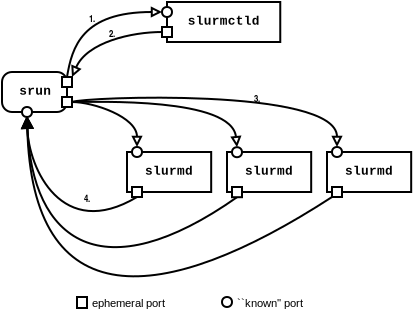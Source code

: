 <?xml version="1.0" encoding="UTF-8"?>
<dia:diagram xmlns:dia="http://www.lysator.liu.se/~alla/dia/"><dia:layer name="Background" visible="true"><dia:object type="Flowchart - Box" version="0" id="O0"><dia:attribute name="obj_pos"><dia:point val="0.5,4.5"/></dia:attribute><dia:attribute name="obj_bb"><dia:rectangle val="0.45,4.45;3.8,6.55"/></dia:attribute><dia:attribute name="elem_corner"><dia:point val="0.5,4.5"/></dia:attribute><dia:attribute name="elem_width"><dia:real val="3.25"/></dia:attribute><dia:attribute name="elem_height"><dia:real val="2"/></dia:attribute><dia:attribute name="show_background"><dia:boolean val="true"/></dia:attribute><dia:attribute name="corner_radius"><dia:real val="0.5"/></dia:attribute><dia:attribute name="padding"><dia:real val="0.5"/></dia:attribute><dia:attribute name="text"><dia:composite type="text"><dia:attribute name="string"><dia:string>#srun#</dia:string></dia:attribute><dia:attribute name="font"><dia:font family="courier new" style="80" name="Courier-Bold"/></dia:attribute><dia:attribute name="height"><dia:real val="0.8"/></dia:attribute><dia:attribute name="pos"><dia:point val="2.125,5.7"/></dia:attribute><dia:attribute name="color"><dia:color val="#000000"/></dia:attribute><dia:attribute name="alignment"><dia:enum val="1"/></dia:attribute></dia:composite></dia:attribute></dia:object><dia:object type="Standard - Box" version="0" id="O1"><dia:attribute name="obj_pos"><dia:point val="3.5,4.75"/></dia:attribute><dia:attribute name="obj_bb"><dia:rectangle val="3.45,4.7;4.05,5.3"/></dia:attribute><dia:attribute name="elem_corner"><dia:point val="3.5,4.75"/></dia:attribute><dia:attribute name="elem_width"><dia:real val="0.5"/></dia:attribute><dia:attribute name="elem_height"><dia:real val="0.5"/></dia:attribute><dia:attribute name="show_background"><dia:boolean val="true"/></dia:attribute></dia:object><dia:object type="Standard - Box" version="0" id="O2"><dia:attribute name="obj_pos"><dia:point val="3.5,5.75"/></dia:attribute><dia:attribute name="obj_bb"><dia:rectangle val="3.45,5.7;4.05,6.3"/></dia:attribute><dia:attribute name="elem_corner"><dia:point val="3.5,5.75"/></dia:attribute><dia:attribute name="elem_width"><dia:real val="0.5"/></dia:attribute><dia:attribute name="elem_height"><dia:real val="0.5"/></dia:attribute><dia:attribute name="show_background"><dia:boolean val="true"/></dia:attribute></dia:object><dia:object type="Standard - Ellipse" version="0" id="O3"><dia:attribute name="obj_pos"><dia:point val="1.5,6.25"/></dia:attribute><dia:attribute name="obj_bb"><dia:rectangle val="1.45,6.2;2.05,6.8"/></dia:attribute><dia:attribute name="elem_corner"><dia:point val="1.5,6.25"/></dia:attribute><dia:attribute name="elem_width"><dia:real val="0.5"/></dia:attribute><dia:attribute name="elem_height"><dia:real val="0.5"/></dia:attribute></dia:object><dia:object type="Flowchart - Box" version="0" id="O4"><dia:attribute name="obj_pos"><dia:point val="8.75,1"/></dia:attribute><dia:attribute name="obj_bb"><dia:rectangle val="8.7,0.95;14.463,3.05"/></dia:attribute><dia:attribute name="elem_corner"><dia:point val="8.75,1"/></dia:attribute><dia:attribute name="elem_width"><dia:real val="5.663"/></dia:attribute><dia:attribute name="elem_height"><dia:real val="2"/></dia:attribute><dia:attribute name="show_background"><dia:boolean val="true"/></dia:attribute><dia:attribute name="padding"><dia:real val="0.5"/></dia:attribute><dia:attribute name="text"><dia:composite type="text"><dia:attribute name="string"><dia:string>#slurmctld#</dia:string></dia:attribute><dia:attribute name="font"><dia:font family="courier new" style="80" name="Courier-Bold"/></dia:attribute><dia:attribute name="height"><dia:real val="0.8"/></dia:attribute><dia:attribute name="pos"><dia:point val="11.582,2.2"/></dia:attribute><dia:attribute name="color"><dia:color val="#000000"/></dia:attribute><dia:attribute name="alignment"><dia:enum val="1"/></dia:attribute></dia:composite></dia:attribute></dia:object><dia:object type="Standard - BezierLine" version="0" id="O5"><dia:attribute name="obj_pos"><dia:point val="3.75,4.75"/></dia:attribute><dia:attribute name="obj_bb"><dia:rectangle val="3.692,1.1;8.55,4.808"/></dia:attribute><dia:attribute name="bez_points"><dia:point val="3.75,4.75"/><dia:point val="4,3.25"/><dia:point val="4.5,1.5"/><dia:point val="8.5,1.5"/></dia:attribute><dia:attribute name="corner_types"><dia:enum val="0"/><dia:enum val="0"/></dia:attribute><dia:attribute name="end_arrow"><dia:enum val="2"/></dia:attribute><dia:attribute name="end_arrow_length"><dia:real val="0.4"/></dia:attribute><dia:attribute name="end_arrow_width"><dia:real val="0.4"/></dia:attribute><dia:connections><dia:connection handle="0" to="O1" connection="1"/><dia:connection handle="3" to="O22" connection="3"/></dia:connections></dia:object><dia:object type="Flowchart - Box" version="0" id="O6"><dia:attribute name="obj_pos"><dia:point val="16.75,8.5"/></dia:attribute><dia:attribute name="obj_bb"><dia:rectangle val="16.7,8.45;21.009,10.55"/></dia:attribute><dia:attribute name="elem_corner"><dia:point val="16.75,8.5"/></dia:attribute><dia:attribute name="elem_width"><dia:real val="4.209"/></dia:attribute><dia:attribute name="elem_height"><dia:real val="2"/></dia:attribute><dia:attribute name="show_background"><dia:boolean val="true"/></dia:attribute><dia:attribute name="padding"><dia:real val="0.5"/></dia:attribute><dia:attribute name="text"><dia:composite type="text"><dia:attribute name="string"><dia:string>#slurmd#</dia:string></dia:attribute><dia:attribute name="font"><dia:font family="courier new" style="80" name="Courier-Bold"/></dia:attribute><dia:attribute name="height"><dia:real val="0.8"/></dia:attribute><dia:attribute name="pos"><dia:point val="18.854,9.7"/></dia:attribute><dia:attribute name="color"><dia:color val="#000000"/></dia:attribute><dia:attribute name="alignment"><dia:enum val="1"/></dia:attribute></dia:composite></dia:attribute></dia:object><dia:object type="Flowchart - Box" version="0" id="O7"><dia:attribute name="obj_pos"><dia:point val="11.75,8.5"/></dia:attribute><dia:attribute name="obj_bb"><dia:rectangle val="11.7,8.45;16.009,10.55"/></dia:attribute><dia:attribute name="elem_corner"><dia:point val="11.75,8.5"/></dia:attribute><dia:attribute name="elem_width"><dia:real val="4.209"/></dia:attribute><dia:attribute name="elem_height"><dia:real val="2"/></dia:attribute><dia:attribute name="show_background"><dia:boolean val="true"/></dia:attribute><dia:attribute name="padding"><dia:real val="0.5"/></dia:attribute><dia:attribute name="text"><dia:composite type="text"><dia:attribute name="string"><dia:string>#slurmd#</dia:string></dia:attribute><dia:attribute name="font"><dia:font family="courier new" style="80" name="Courier-Bold"/></dia:attribute><dia:attribute name="height"><dia:real val="0.8"/></dia:attribute><dia:attribute name="pos"><dia:point val="13.854,9.7"/></dia:attribute><dia:attribute name="color"><dia:color val="#000000"/></dia:attribute><dia:attribute name="alignment"><dia:enum val="1"/></dia:attribute></dia:composite></dia:attribute></dia:object><dia:object type="Flowchart - Box" version="0" id="O8"><dia:attribute name="obj_pos"><dia:point val="6.75,8.5"/></dia:attribute><dia:attribute name="obj_bb"><dia:rectangle val="6.7,8.45;11.009,10.55"/></dia:attribute><dia:attribute name="elem_corner"><dia:point val="6.75,8.5"/></dia:attribute><dia:attribute name="elem_width"><dia:real val="4.209"/></dia:attribute><dia:attribute name="elem_height"><dia:real val="2"/></dia:attribute><dia:attribute name="show_background"><dia:boolean val="true"/></dia:attribute><dia:attribute name="padding"><dia:real val="0.5"/></dia:attribute><dia:attribute name="text"><dia:composite type="text"><dia:attribute name="string"><dia:string>#slurmd#</dia:string></dia:attribute><dia:attribute name="font"><dia:font family="courier new" style="80" name="Courier-Bold"/></dia:attribute><dia:attribute name="height"><dia:real val="0.8"/></dia:attribute><dia:attribute name="pos"><dia:point val="8.854,9.7"/></dia:attribute><dia:attribute name="color"><dia:color val="#000000"/></dia:attribute><dia:attribute name="alignment"><dia:enum val="1"/></dia:attribute></dia:composite></dia:attribute></dia:object><dia:object type="Standard - Box" version="0" id="O9"><dia:attribute name="obj_pos"><dia:point val="7,10.25"/></dia:attribute><dia:attribute name="obj_bb"><dia:rectangle val="6.95,10.2;7.55,10.8"/></dia:attribute><dia:attribute name="elem_corner"><dia:point val="7,10.25"/></dia:attribute><dia:attribute name="elem_width"><dia:real val="0.5"/></dia:attribute><dia:attribute name="elem_height"><dia:real val="0.5"/></dia:attribute><dia:attribute name="show_background"><dia:boolean val="true"/></dia:attribute></dia:object><dia:object type="Standard - BezierLine" version="0" id="O10"><dia:attribute name="obj_pos"><dia:point val="4,6"/></dia:attribute><dia:attribute name="obj_bb"><dia:rectangle val="3.95,5.95;7.65,8.3"/></dia:attribute><dia:attribute name="bez_points"><dia:point val="4,6"/><dia:point val="5.079,6"/><dia:point val="7.25,6.75"/><dia:point val="7.25,8.25"/></dia:attribute><dia:attribute name="corner_types"><dia:enum val="0"/><dia:enum val="0"/></dia:attribute><dia:attribute name="end_arrow"><dia:enum val="2"/></dia:attribute><dia:attribute name="end_arrow_length"><dia:real val="0.4"/></dia:attribute><dia:attribute name="end_arrow_width"><dia:real val="0.4"/></dia:attribute><dia:connections><dia:connection handle="0" to="O2" connection="4"/><dia:connection handle="3" to="O13" connection="1"/></dia:connections></dia:object><dia:object type="Standard - BezierLine" version="0" id="O11"><dia:attribute name="obj_pos"><dia:point val="4,6"/></dia:attribute><dia:attribute name="obj_bb"><dia:rectangle val="3.95,5.944;12.653,8.35"/></dia:attribute><dia:attribute name="bez_points"><dia:point val="4,6"/><dia:point val="5.25,6"/><dia:point val="12,5.76"/><dia:point val="12.25,8.26"/></dia:attribute><dia:attribute name="corner_types"><dia:enum val="0"/><dia:enum val="0"/></dia:attribute><dia:attribute name="end_arrow"><dia:enum val="2"/></dia:attribute><dia:attribute name="end_arrow_length"><dia:real val="0.4"/></dia:attribute><dia:attribute name="end_arrow_width"><dia:real val="0.4"/></dia:attribute><dia:connections><dia:connection handle="0" to="O2" connection="4"/><dia:connection handle="3" to="O18" connection="1"/></dia:connections></dia:object><dia:object type="Standard - BezierLine" version="0" id="O12"><dia:attribute name="obj_pos"><dia:point val="4,6"/></dia:attribute><dia:attribute name="obj_bb"><dia:rectangle val="3.933,5.756;17.65,8.3"/></dia:attribute><dia:attribute name="bez_points"><dia:point val="4,6"/><dia:point val="4.5,5.75"/><dia:point val="17.25,5.25"/><dia:point val="17.25,8.25"/></dia:attribute><dia:attribute name="corner_types"><dia:enum val="0"/><dia:enum val="0"/></dia:attribute><dia:attribute name="end_arrow"><dia:enum val="2"/></dia:attribute><dia:attribute name="end_arrow_length"><dia:real val="0.4"/></dia:attribute><dia:attribute name="end_arrow_width"><dia:real val="0.4"/></dia:attribute><dia:connections><dia:connection handle="0" to="O2" connection="4"/><dia:connection handle="3" to="O20" connection="1"/></dia:connections></dia:object><dia:object type="Standard - Ellipse" version="0" id="O13"><dia:attribute name="obj_pos"><dia:point val="7,8.25"/></dia:attribute><dia:attribute name="obj_bb"><dia:rectangle val="6.95,8.2;7.55,8.8"/></dia:attribute><dia:attribute name="elem_corner"><dia:point val="7,8.25"/></dia:attribute><dia:attribute name="elem_width"><dia:real val="0.5"/></dia:attribute><dia:attribute name="elem_height"><dia:real val="0.5"/></dia:attribute></dia:object><dia:object type="Standard - BezierLine" version="0" id="O14"><dia:attribute name="obj_pos"><dia:point val="7.25,10.75"/></dia:attribute><dia:attribute name="obj_bb"><dia:rectangle val="1.249,6.686;7.319,11.499"/></dia:attribute><dia:attribute name="bez_points"><dia:point val="7.25,10.75"/><dia:point val="3.5,13"/><dia:point val="1.823,9.323"/><dia:point val="1.75,6.75"/></dia:attribute><dia:attribute name="corner_types"><dia:enum val="0"/><dia:enum val="0"/></dia:attribute><dia:attribute name="end_arrow"><dia:enum val="3"/></dia:attribute><dia:attribute name="end_arrow_length"><dia:real val="0.5"/></dia:attribute><dia:attribute name="end_arrow_width"><dia:real val="0.5"/></dia:attribute><dia:connections><dia:connection handle="0" to="O9" connection="6"/><dia:connection handle="3" to="O3" connection="6"/></dia:connections></dia:object><dia:object type="Standard - BezierLine" version="0" id="O15"><dia:attribute name="obj_pos"><dia:point val="12.25,10.76"/></dia:attribute><dia:attribute name="obj_bb"><dia:rectangle val="1.248,6.68;12.32,13.282"/></dia:attribute><dia:attribute name="bez_points"><dia:point val="12.25,10.76"/><dia:point val="5.5,15.51"/><dia:point val="2,13"/><dia:point val="1.75,6.75"/></dia:attribute><dia:attribute name="corner_types"><dia:enum val="0"/><dia:enum val="0"/></dia:attribute><dia:attribute name="end_arrow"><dia:enum val="3"/></dia:attribute><dia:attribute name="end_arrow_length"><dia:real val="0.5"/></dia:attribute><dia:attribute name="end_arrow_width"><dia:real val="0.5"/></dia:attribute><dia:connections><dia:connection handle="0" to="O17" connection="6"/><dia:connection handle="3" to="O3" connection="6"/></dia:connections></dia:object><dia:object type="Standard - BezierLine" version="0" id="O16"><dia:attribute name="obj_pos"><dia:point val="17,10.75"/></dia:attribute><dia:attribute name="obj_bb"><dia:rectangle val="1.249,6.688;17.069,14.718"/></dia:attribute><dia:attribute name="bez_points"><dia:point val="17,10.75"/><dia:point val="8.427,16.323"/><dia:point val="2,16.75"/><dia:point val="1.75,6.75"/></dia:attribute><dia:attribute name="corner_types"><dia:enum val="0"/><dia:enum val="0"/></dia:attribute><dia:attribute name="end_arrow"><dia:enum val="3"/></dia:attribute><dia:attribute name="end_arrow_length"><dia:real val="0.5"/></dia:attribute><dia:attribute name="end_arrow_width"><dia:real val="0.5"/></dia:attribute><dia:connections><dia:connection handle="0" to="O19" connection="5"/><dia:connection handle="3" to="O3" connection="6"/></dia:connections></dia:object><dia:object type="Standard - Box" version="0" id="O17"><dia:attribute name="obj_pos"><dia:point val="12,10.25"/></dia:attribute><dia:attribute name="obj_bb"><dia:rectangle val="11.95,10.2;12.55,10.81"/></dia:attribute><dia:attribute name="elem_corner"><dia:point val="12,10.25"/></dia:attribute><dia:attribute name="elem_width"><dia:real val="0.5"/></dia:attribute><dia:attribute name="elem_height"><dia:real val="0.51"/></dia:attribute><dia:attribute name="show_background"><dia:boolean val="true"/></dia:attribute></dia:object><dia:object type="Standard - Ellipse" version="0" id="O18"><dia:attribute name="obj_pos"><dia:point val="12,8.26"/></dia:attribute><dia:attribute name="obj_bb"><dia:rectangle val="11.95,8.21;12.55,8.81"/></dia:attribute><dia:attribute name="elem_corner"><dia:point val="12,8.26"/></dia:attribute><dia:attribute name="elem_width"><dia:real val="0.5"/></dia:attribute><dia:attribute name="elem_height"><dia:real val="0.5"/></dia:attribute></dia:object><dia:object type="Standard - Box" version="0" id="O19"><dia:attribute name="obj_pos"><dia:point val="17,10.25"/></dia:attribute><dia:attribute name="obj_bb"><dia:rectangle val="16.95,10.2;17.55,10.8"/></dia:attribute><dia:attribute name="elem_corner"><dia:point val="17,10.25"/></dia:attribute><dia:attribute name="elem_width"><dia:real val="0.5"/></dia:attribute><dia:attribute name="elem_height"><dia:real val="0.5"/></dia:attribute><dia:attribute name="show_background"><dia:boolean val="true"/></dia:attribute></dia:object><dia:object type="Standard - Ellipse" version="0" id="O20"><dia:attribute name="obj_pos"><dia:point val="17,8.25"/></dia:attribute><dia:attribute name="obj_bb"><dia:rectangle val="16.95,8.2;17.55,8.8"/></dia:attribute><dia:attribute name="elem_corner"><dia:point val="17,8.25"/></dia:attribute><dia:attribute name="elem_width"><dia:real val="0.5"/></dia:attribute><dia:attribute name="elem_height"><dia:real val="0.5"/></dia:attribute></dia:object><dia:object type="Standard - Box" version="0" id="O21"><dia:attribute name="obj_pos"><dia:point val="8.5,2.25"/></dia:attribute><dia:attribute name="obj_bb"><dia:rectangle val="8.45,2.2;9.05,2.8"/></dia:attribute><dia:attribute name="elem_corner"><dia:point val="8.5,2.25"/></dia:attribute><dia:attribute name="elem_width"><dia:real val="0.5"/></dia:attribute><dia:attribute name="elem_height"><dia:real val="0.5"/></dia:attribute><dia:attribute name="show_background"><dia:boolean val="true"/></dia:attribute></dia:object><dia:object type="Standard - Ellipse" version="0" id="O22"><dia:attribute name="obj_pos"><dia:point val="8.5,1.25"/></dia:attribute><dia:attribute name="obj_bb"><dia:rectangle val="8.45,1.2;9.05,1.8"/></dia:attribute><dia:attribute name="elem_corner"><dia:point val="8.5,1.25"/></dia:attribute><dia:attribute name="elem_width"><dia:real val="0.5"/></dia:attribute><dia:attribute name="elem_height"><dia:real val="0.5"/></dia:attribute></dia:object><dia:object type="Standard - BezierLine" version="0" id="O23"><dia:attribute name="obj_pos"><dia:point val="8.5,2.5"/></dia:attribute><dia:attribute name="obj_bb"><dia:rectangle val="3.613,2.45;8.55,4.954"/></dia:attribute><dia:attribute name="bez_points"><dia:point val="8.5,2.5"/><dia:point val="7,2.5"/><dia:point val="4.75,3"/><dia:point val="4,4.75"/></dia:attribute><dia:attribute name="corner_types"><dia:enum val="0"/><dia:enum val="0"/></dia:attribute><dia:attribute name="end_arrow"><dia:enum val="2"/></dia:attribute><dia:attribute name="end_arrow_length"><dia:real val="0.4"/></dia:attribute><dia:attribute name="end_arrow_width"><dia:real val="0.4"/></dia:attribute><dia:connections><dia:connection handle="0" to="O21" connection="3"/><dia:connection handle="3" to="O1" connection="2"/></dia:connections></dia:object><dia:group><dia:object type="Standard - Box" version="0" id="O24"><dia:attribute name="obj_pos"><dia:point val="4.25,15.75"/></dia:attribute><dia:attribute name="obj_bb"><dia:rectangle val="4.2,15.7;4.8,16.35"/></dia:attribute><dia:attribute name="elem_corner"><dia:point val="4.25,15.75"/></dia:attribute><dia:attribute name="elem_width"><dia:real val="0.5"/></dia:attribute><dia:attribute name="elem_height"><dia:real val="0.55"/></dia:attribute><dia:attribute name="show_background"><dia:boolean val="true"/></dia:attribute></dia:object><dia:object type="Standard - Text" version="0" id="O25"><dia:attribute name="obj_pos"><dia:point val="5,16"/></dia:attribute><dia:attribute name="obj_bb"><dia:rectangle val="5,15.45;5,16.45"/></dia:attribute><dia:attribute name="text"><dia:composite type="text"><dia:attribute name="string"><dia:string>##</dia:string></dia:attribute><dia:attribute name="font"><dia:font family="courier new" style="0" name="Courier"/></dia:attribute><dia:attribute name="height"><dia:real val="0.8"/></dia:attribute><dia:attribute name="pos"><dia:point val="5,16"/></dia:attribute><dia:attribute name="color"><dia:color val="#000000"/></dia:attribute><dia:attribute name="alignment"><dia:enum val="1"/></dia:attribute></dia:composite></dia:attribute></dia:object><dia:object type="Standard - Text" version="0" id="O26"><dia:attribute name="obj_pos"><dia:point val="5,16.25"/></dia:attribute><dia:attribute name="obj_bb"><dia:rectangle val="5,15.7;8.5,16.6"/></dia:attribute><dia:attribute name="text"><dia:composite type="text"><dia:attribute name="string"><dia:string>#ephemeral port#</dia:string></dia:attribute><dia:attribute name="font"><dia:font family="arial" style="0" name="Helvetica"/></dia:attribute><dia:attribute name="height"><dia:real val="0.7"/></dia:attribute><dia:attribute name="pos"><dia:point val="5,16.25"/></dia:attribute><dia:attribute name="color"><dia:color val="#000000"/></dia:attribute><dia:attribute name="alignment"><dia:enum val="0"/></dia:attribute></dia:composite></dia:attribute></dia:object><dia:object type="Standard - Text" version="0" id="O27"><dia:attribute name="obj_pos"><dia:point val="5.25,16.25"/></dia:attribute><dia:attribute name="obj_bb"><dia:rectangle val="5.25,15.7;5.25,16.7"/></dia:attribute><dia:attribute name="text"><dia:composite type="text"><dia:attribute name="string"><dia:string>##</dia:string></dia:attribute><dia:attribute name="font"><dia:font family="courier new" style="0" name="Courier"/></dia:attribute><dia:attribute name="height"><dia:real val="0.8"/></dia:attribute><dia:attribute name="pos"><dia:point val="5.25,16.25"/></dia:attribute><dia:attribute name="color"><dia:color val="#000000"/></dia:attribute><dia:attribute name="alignment"><dia:enum val="1"/></dia:attribute></dia:composite></dia:attribute></dia:object><dia:object type="Standard - Ellipse" version="0" id="O28"><dia:attribute name="obj_pos"><dia:point val="11.5,15.75"/></dia:attribute><dia:attribute name="obj_bb"><dia:rectangle val="11.45,15.7;12.05,16.3"/></dia:attribute><dia:attribute name="elem_corner"><dia:point val="11.5,15.75"/></dia:attribute><dia:attribute name="elem_width"><dia:real val="0.5"/></dia:attribute><dia:attribute name="elem_height"><dia:real val="0.5"/></dia:attribute></dia:object><dia:object type="Standard - Text" version="0" id="O29"><dia:attribute name="obj_pos"><dia:point val="12.25,16.25"/></dia:attribute><dia:attribute name="obj_bb"><dia:rectangle val="12.25,15.7;15.3,16.6"/></dia:attribute><dia:attribute name="text"><dia:composite type="text"><dia:attribute name="string"><dia:string>#``known'' port#</dia:string></dia:attribute><dia:attribute name="font"><dia:font family="arial" style="0" name="Helvetica"/></dia:attribute><dia:attribute name="height"><dia:real val="0.7"/></dia:attribute><dia:attribute name="pos"><dia:point val="12.25,16.25"/></dia:attribute><dia:attribute name="color"><dia:color val="#000000"/></dia:attribute><dia:attribute name="alignment"><dia:enum val="0"/></dia:attribute></dia:composite></dia:attribute></dia:object></dia:group><dia:object type="Standard - Text" version="0" id="O30"><dia:attribute name="obj_pos"><dia:point val="5,2"/></dia:attribute><dia:attribute name="obj_bb"><dia:rectangle val="4.8,1.5;5.2,2.3"/></dia:attribute><dia:attribute name="text"><dia:composite type="text"><dia:attribute name="string"><dia:string>#1.#</dia:string></dia:attribute><dia:attribute name="font"><dia:font family="arial narrow" style="64" name="Helvetica-Narrow-Bold"/></dia:attribute><dia:attribute name="height"><dia:real val="0.6"/></dia:attribute><dia:attribute name="pos"><dia:point val="5,2"/></dia:attribute><dia:attribute name="color"><dia:color val="#000000"/></dia:attribute><dia:attribute name="alignment"><dia:enum val="1"/></dia:attribute></dia:composite></dia:attribute></dia:object><dia:object type="Standard - Text" version="0" id="O31"><dia:attribute name="obj_pos"><dia:point val="6,2.75"/></dia:attribute><dia:attribute name="obj_bb"><dia:rectangle val="5.8,2.25;6.2,3.05"/></dia:attribute><dia:attribute name="text"><dia:composite type="text"><dia:attribute name="string"><dia:string>#2.#</dia:string></dia:attribute><dia:attribute name="font"><dia:font family="arial narrow" style="64" name="Helvetica-Narrow-Bold"/></dia:attribute><dia:attribute name="height"><dia:real val="0.6"/></dia:attribute><dia:attribute name="pos"><dia:point val="6,2.75"/></dia:attribute><dia:attribute name="color"><dia:color val="#000000"/></dia:attribute><dia:attribute name="alignment"><dia:enum val="1"/></dia:attribute></dia:composite></dia:attribute></dia:object><dia:object type="Standard - Text" version="0" id="O32"><dia:attribute name="obj_pos"><dia:point val="13.25,6"/></dia:attribute><dia:attribute name="obj_bb"><dia:rectangle val="13.05,5.5;13.45,6.3"/></dia:attribute><dia:attribute name="text"><dia:composite type="text"><dia:attribute name="string"><dia:string>#3.#</dia:string></dia:attribute><dia:attribute name="font"><dia:font family="arial narrow" style="64" name="Helvetica-Narrow-Bold"/></dia:attribute><dia:attribute name="height"><dia:real val="0.6"/></dia:attribute><dia:attribute name="pos"><dia:point val="13.25,6"/></dia:attribute><dia:attribute name="color"><dia:color val="#000000"/></dia:attribute><dia:attribute name="alignment"><dia:enum val="1"/></dia:attribute></dia:composite></dia:attribute></dia:object><dia:object type="Standard - Text" version="0" id="O33"><dia:attribute name="obj_pos"><dia:point val="4.75,11"/></dia:attribute><dia:attribute name="obj_bb"><dia:rectangle val="4.55,10.5;4.95,11.3"/></dia:attribute><dia:attribute name="text"><dia:composite type="text"><dia:attribute name="string"><dia:string>#4.#</dia:string></dia:attribute><dia:attribute name="font"><dia:font family="arial narrow" style="64" name="Helvetica-Narrow-Bold"/></dia:attribute><dia:attribute name="height"><dia:real val="0.6"/></dia:attribute><dia:attribute name="pos"><dia:point val="4.75,11"/></dia:attribute><dia:attribute name="color"><dia:color val="#000000"/></dia:attribute><dia:attribute name="alignment"><dia:enum val="1"/></dia:attribute></dia:composite></dia:attribute></dia:object></dia:layer></dia:diagram>
